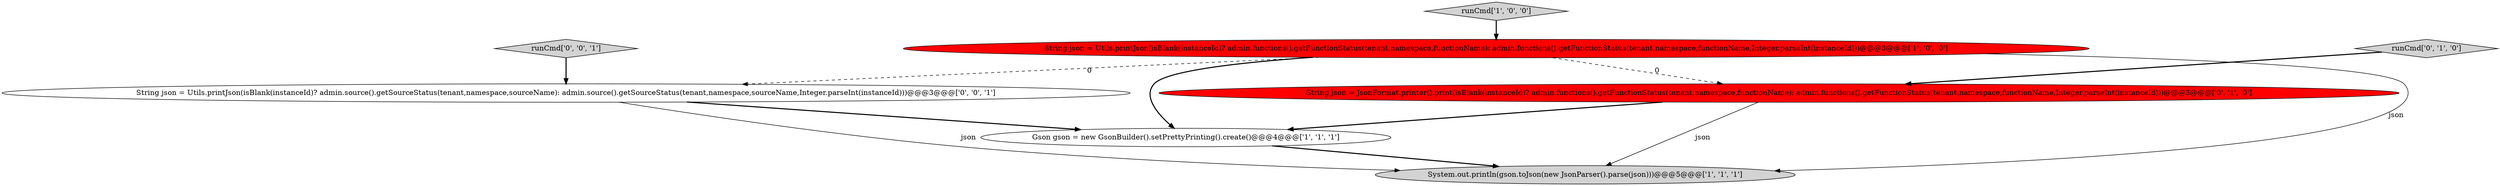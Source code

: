 digraph {
0 [style = filled, label = "runCmd['1', '0', '0']", fillcolor = lightgray, shape = diamond image = "AAA0AAABBB1BBB"];
6 [style = filled, label = "runCmd['0', '0', '1']", fillcolor = lightgray, shape = diamond image = "AAA0AAABBB3BBB"];
4 [style = filled, label = "runCmd['0', '1', '0']", fillcolor = lightgray, shape = diamond image = "AAA0AAABBB2BBB"];
1 [style = filled, label = "Gson gson = new GsonBuilder().setPrettyPrinting().create()@@@4@@@['1', '1', '1']", fillcolor = white, shape = ellipse image = "AAA0AAABBB1BBB"];
3 [style = filled, label = "System.out.println(gson.toJson(new JsonParser().parse(json)))@@@5@@@['1', '1', '1']", fillcolor = lightgray, shape = ellipse image = "AAA0AAABBB1BBB"];
7 [style = filled, label = "String json = Utils.printJson(isBlank(instanceId)? admin.source().getSourceStatus(tenant,namespace,sourceName): admin.source().getSourceStatus(tenant,namespace,sourceName,Integer.parseInt(instanceId)))@@@3@@@['0', '0', '1']", fillcolor = white, shape = ellipse image = "AAA0AAABBB3BBB"];
5 [style = filled, label = "String json = JsonFormat.printer().print(isBlank(instanceId)? admin.functions().getFunctionStatus(tenant,namespace,functionName): admin.functions().getFunctionStatus(tenant,namespace,functionName,Integer.parseInt(instanceId)))@@@3@@@['0', '1', '0']", fillcolor = red, shape = ellipse image = "AAA1AAABBB2BBB"];
2 [style = filled, label = "String json = Utils.printJson(isBlank(instanceId)? admin.functions().getFunctionStatus(tenant,namespace,functionName): admin.functions().getFunctionStatus(tenant,namespace,functionName,Integer.parseInt(instanceId)))@@@3@@@['1', '0', '0']", fillcolor = red, shape = ellipse image = "AAA1AAABBB1BBB"];
1->3 [style = bold, label=""];
5->1 [style = bold, label=""];
2->5 [style = dashed, label="0"];
7->3 [style = solid, label="json"];
7->1 [style = bold, label=""];
6->7 [style = bold, label=""];
2->7 [style = dashed, label="0"];
4->5 [style = bold, label=""];
2->3 [style = solid, label="json"];
2->1 [style = bold, label=""];
0->2 [style = bold, label=""];
5->3 [style = solid, label="json"];
}
